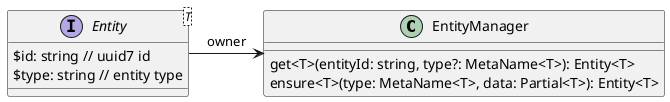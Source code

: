@startuml
'https://plantuml.com/class-diagram

class EntityManager
interface Entity

'abstract AbstractCollection
'interface List
'interface Collection
'
'List <|-- AbstractList
'Collection <|-- AbstractCollection
'
'Collection <|- List
'AbstractCollection <|- AbstractList
'AbstractList <|-- ArrayList

Entity -> EntityManager: owner

interface Entity<T> {
    $id: string // uuid7 id
    $type: string // entity type
}

class EntityManager {
    get<T>(entityId: string, type?: MetaName<T>): Entity<T>
    ' create or get entity, updating its data
    ensure<T>(type: MetaName<T>, data: Partial<T>): Entity<T>
}

@enduml
